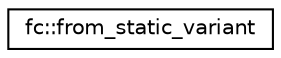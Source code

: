 digraph "Graphical Class Hierarchy"
{
  edge [fontname="Helvetica",fontsize="10",labelfontname="Helvetica",labelfontsize="10"];
  node [fontname="Helvetica",fontsize="10",shape=record];
  rankdir="LR";
  Node0 [label="fc::from_static_variant",height=0.2,width=0.4,color="black", fillcolor="white", style="filled",URL="$structfc_1_1from__static__variant.html"];
}
